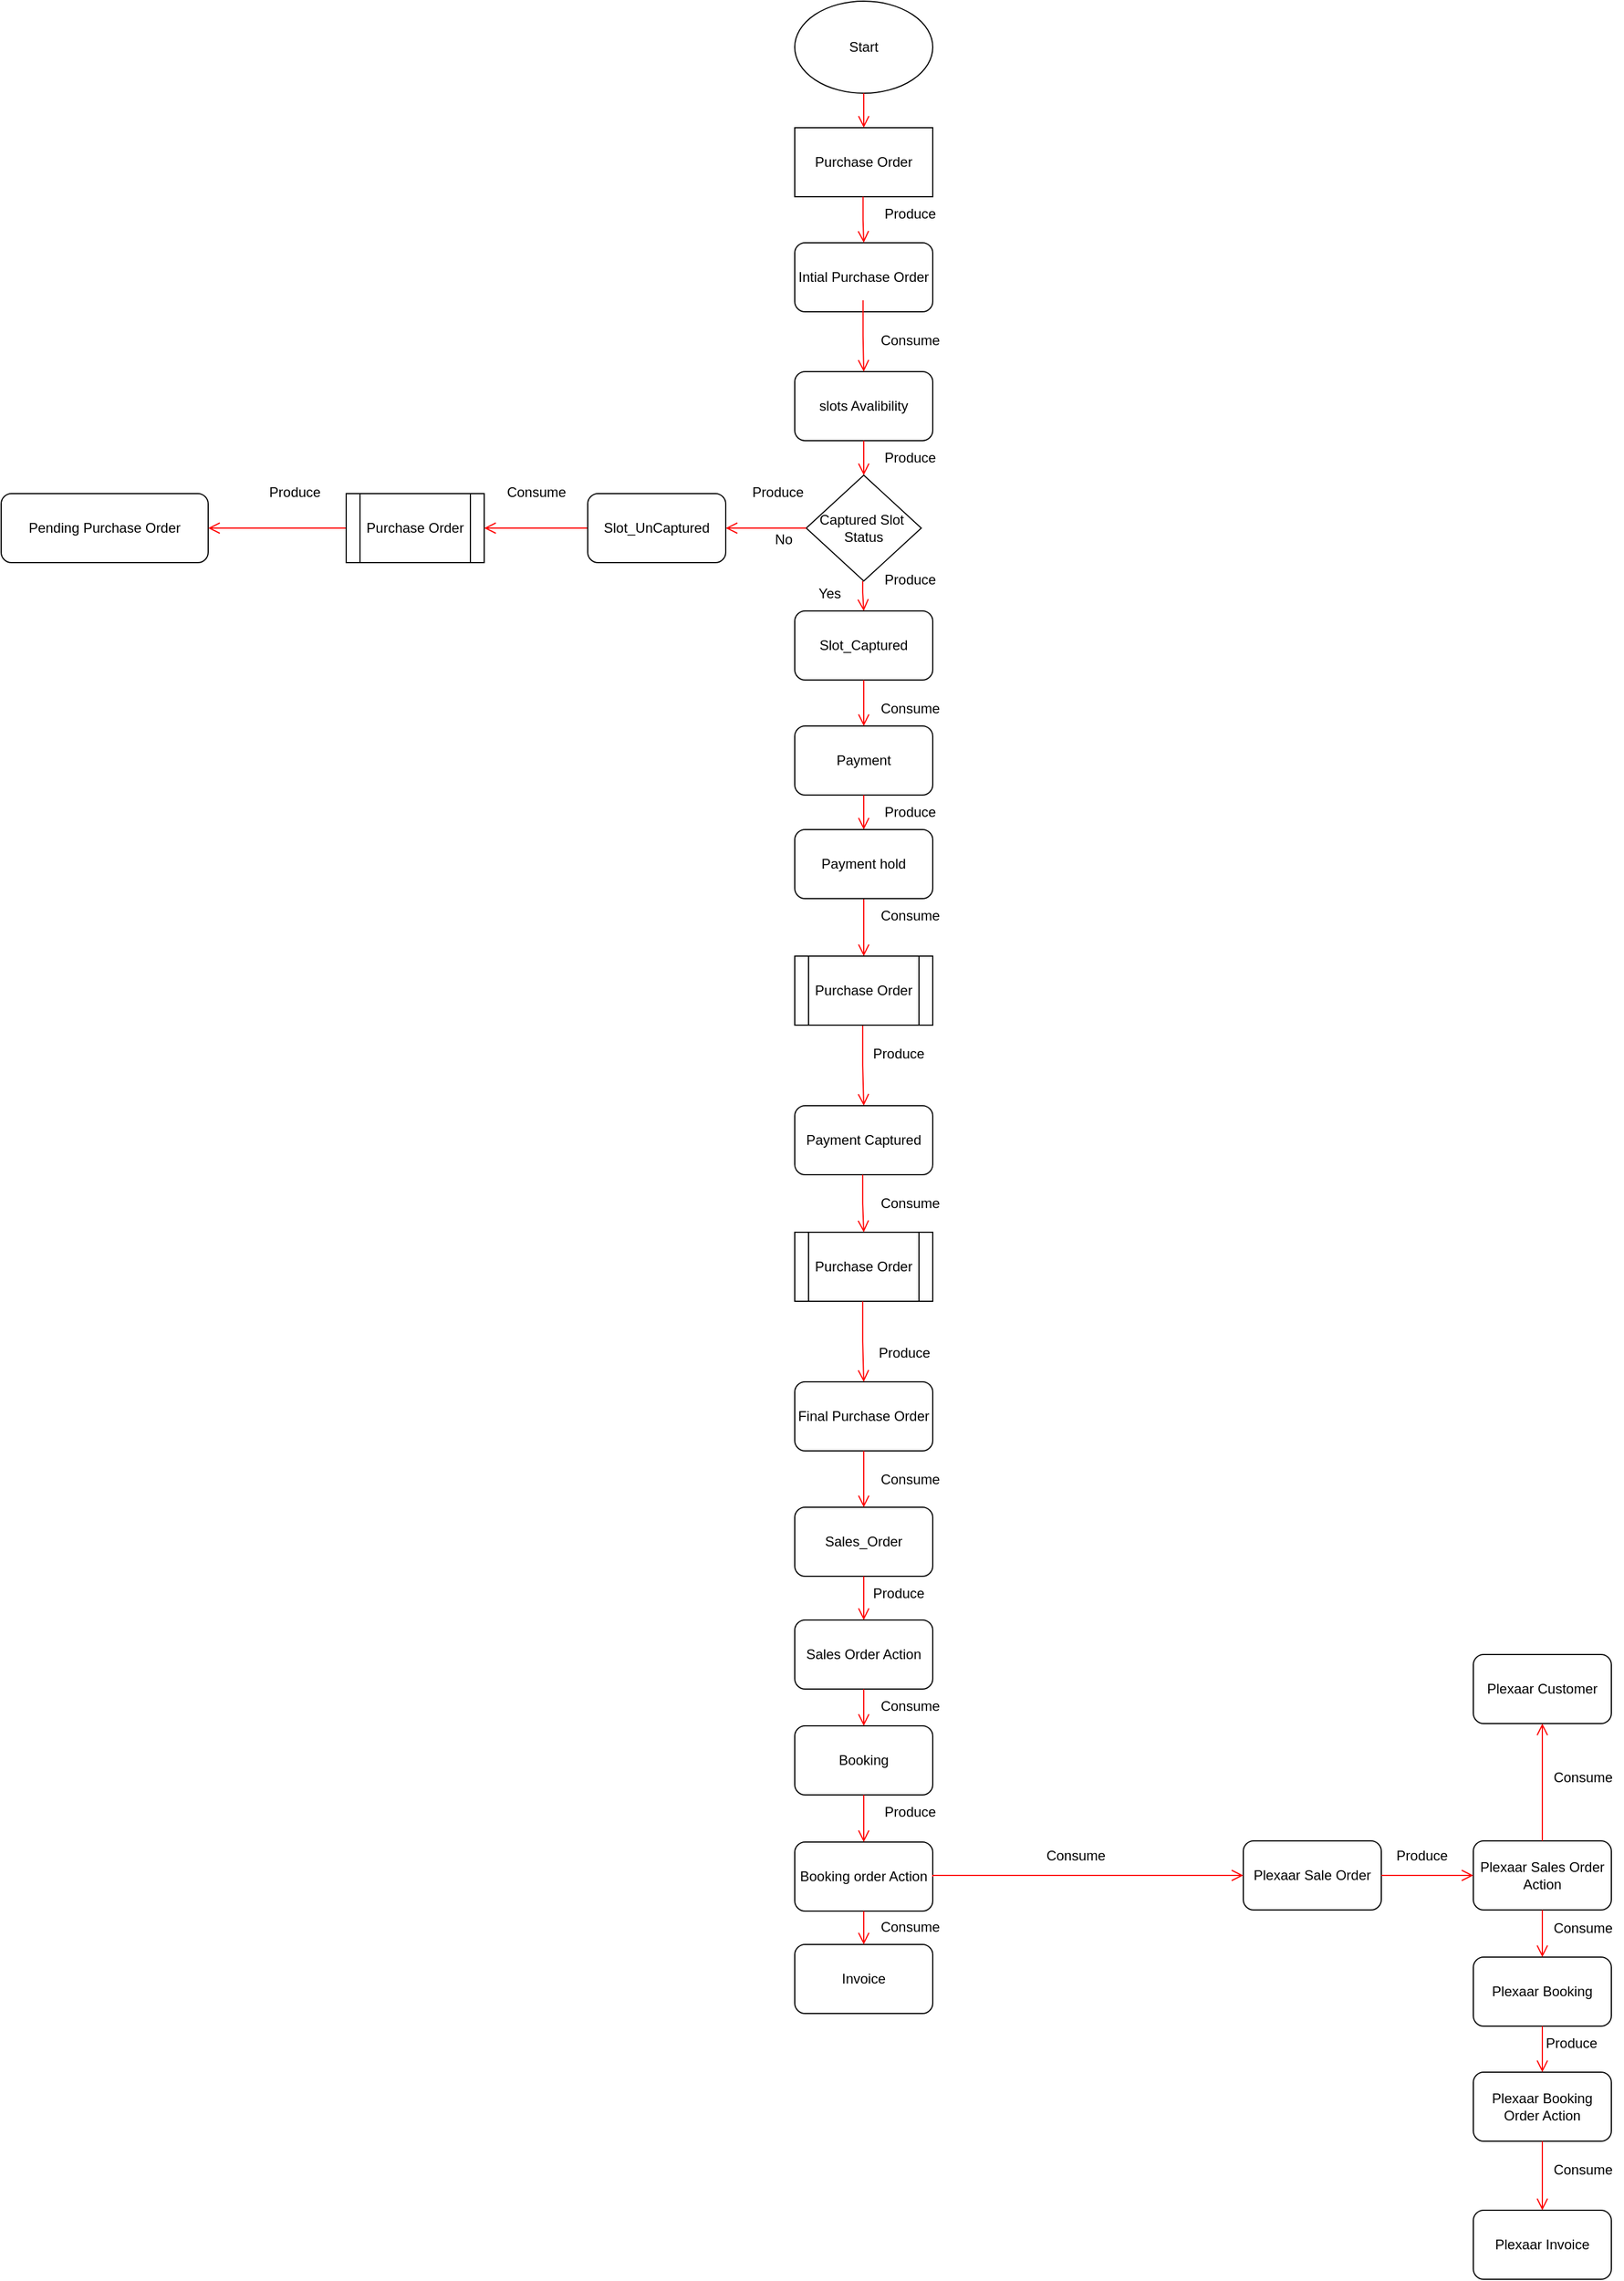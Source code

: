 <mxfile version="22.0.4" type="device">
  <diagram name="Page-1" id="e7e014a7-5840-1c2e-5031-d8a46d1fe8dd">
    <mxGraphModel dx="5569" dy="3056" grid="1" gridSize="10" guides="1" tooltips="1" connect="1" arrows="1" fold="1" page="1" pageScale="1" pageWidth="1169" pageHeight="826" background="none" math="0" shadow="0">
      <root>
        <mxCell id="0" />
        <mxCell id="1" parent="0" />
        <mxCell id="SyflD4wRQNZvbjh-Ypq2-5" value="Purchase Order" style="rounded=0;whiteSpace=wrap;html=1;" parent="1" vertex="1">
          <mxGeometry x="350" y="40" width="120" height="60" as="geometry" />
        </mxCell>
        <mxCell id="SyflD4wRQNZvbjh-Ypq2-14" value="slots Avalibility" style="rounded=1;whiteSpace=wrap;html=1;" parent="1" vertex="1">
          <mxGeometry x="350" y="252" width="120" height="60" as="geometry" />
        </mxCell>
        <mxCell id="SyflD4wRQNZvbjh-Ypq2-16" value="Plexaar Sale Order" style="rounded=1;whiteSpace=wrap;html=1;" parent="1" vertex="1">
          <mxGeometry x="740" y="1529" width="120" height="60" as="geometry" />
        </mxCell>
        <mxCell id="SyflD4wRQNZvbjh-Ypq2-17" value="Payment" style="rounded=1;whiteSpace=wrap;html=1;" parent="1" vertex="1">
          <mxGeometry x="350.0" y="560" width="120" height="60" as="geometry" />
        </mxCell>
        <mxCell id="SyflD4wRQNZvbjh-Ypq2-20" value="Booking" style="rounded=1;whiteSpace=wrap;html=1;" parent="1" vertex="1">
          <mxGeometry x="350" y="1429" width="120" height="60" as="geometry" />
        </mxCell>
        <mxCell id="SyflD4wRQNZvbjh-Ypq2-22" value="Invoice" style="rounded=1;whiteSpace=wrap;html=1;" parent="1" vertex="1">
          <mxGeometry x="350" y="1619" width="120" height="60" as="geometry" />
        </mxCell>
        <mxCell id="SyflD4wRQNZvbjh-Ypq2-24" value="Plexaar Booking" style="rounded=1;whiteSpace=wrap;html=1;" parent="1" vertex="1">
          <mxGeometry x="940" y="1630" width="120" height="60" as="geometry" />
        </mxCell>
        <mxCell id="SyflD4wRQNZvbjh-Ypq2-25" value="Plexaar Sales Order Action" style="rounded=1;whiteSpace=wrap;html=1;" parent="1" vertex="1">
          <mxGeometry x="940" y="1529" width="120" height="60" as="geometry" />
        </mxCell>
        <mxCell id="SyflD4wRQNZvbjh-Ypq2-27" value="Sales Order Action" style="rounded=1;whiteSpace=wrap;html=1;" parent="1" vertex="1">
          <mxGeometry x="350" y="1337" width="120" height="60" as="geometry" />
        </mxCell>
        <mxCell id="SyflD4wRQNZvbjh-Ypq2-49" value="" style="edgeStyle=elbowEdgeStyle;elbow=vertical;verticalAlign=bottom;endArrow=open;endSize=8;strokeColor=#FF0000;endFill=1;rounded=0;exitX=0.5;exitY=1;exitDx=0;exitDy=0;entryX=0.5;entryY=0;entryDx=0;entryDy=0;" parent="1" source="SyflD4wRQNZvbjh-Ypq2-25" target="SyflD4wRQNZvbjh-Ypq2-24" edge="1">
          <mxGeometry x="264.5" y="168" as="geometry">
            <mxPoint x="650" y="1779" as="targetPoint" />
            <mxPoint x="700" y="1769" as="sourcePoint" />
          </mxGeometry>
        </mxCell>
        <mxCell id="SyflD4wRQNZvbjh-Ypq2-54" value="Intial Purchase Order" style="rounded=1;whiteSpace=wrap;html=1;" parent="1" vertex="1">
          <mxGeometry x="350" y="140" width="120" height="60" as="geometry" />
        </mxCell>
        <mxCell id="SyflD4wRQNZvbjh-Ypq2-56" value="" style="edgeStyle=elbowEdgeStyle;elbow=vertical;verticalAlign=bottom;endArrow=open;endSize=8;strokeColor=#FF0000;endFill=1;rounded=0;exitX=0.5;exitY=1;exitDx=0;exitDy=0;" parent="1" target="vtjTlCgghnRF5awZLfUh-1" edge="1" source="SyflD4wRQNZvbjh-Ypq2-14">
          <mxGeometry x="264.5" y="168" as="geometry">
            <mxPoint x="409.88" y="323" as="targetPoint" />
            <mxPoint x="409.38" y="283" as="sourcePoint" />
          </mxGeometry>
        </mxCell>
        <mxCell id="SyflD4wRQNZvbjh-Ypq2-57" value="" style="edgeStyle=elbowEdgeStyle;elbow=vertical;verticalAlign=bottom;endArrow=open;endSize=8;strokeColor=#FF0000;endFill=1;rounded=0;entryX=0.5;entryY=0;entryDx=0;entryDy=0;" parent="1" edge="1" target="SyflD4wRQNZvbjh-Ypq2-14">
          <mxGeometry x="264.5" y="168" as="geometry">
            <mxPoint x="410" y="210" as="targetPoint" />
            <mxPoint x="409.38" y="190" as="sourcePoint" />
          </mxGeometry>
        </mxCell>
        <mxCell id="SyflD4wRQNZvbjh-Ypq2-58" value="" style="edgeStyle=elbowEdgeStyle;elbow=vertical;verticalAlign=bottom;endArrow=open;endSize=8;strokeColor=#FF0000;endFill=1;rounded=0;entryX=0.5;entryY=0;entryDx=0;entryDy=0;" parent="1" target="SyflD4wRQNZvbjh-Ypq2-54" edge="1">
          <mxGeometry x="264.5" y="168" as="geometry">
            <mxPoint x="409.88" y="140" as="targetPoint" />
            <mxPoint x="409.38" y="100" as="sourcePoint" />
          </mxGeometry>
        </mxCell>
        <mxCell id="SyflD4wRQNZvbjh-Ypq2-59" value="Produce" style="text;html=1;align=center;verticalAlign=middle;resizable=0;points=[];autosize=1;strokeColor=none;fillColor=none;" parent="1" vertex="1">
          <mxGeometry x="415" y="100" width="70" height="30" as="geometry" />
        </mxCell>
        <mxCell id="SyflD4wRQNZvbjh-Ypq2-60" value="Consume" style="text;html=1;align=center;verticalAlign=middle;resizable=0;points=[];autosize=1;strokeColor=none;fillColor=none;" parent="1" vertex="1">
          <mxGeometry x="415" y="210" width="70" height="30" as="geometry" />
        </mxCell>
        <mxCell id="SyflD4wRQNZvbjh-Ypq2-62" value="Plexaar Customer" style="rounded=1;whiteSpace=wrap;html=1;" parent="1" vertex="1">
          <mxGeometry x="940" y="1367" width="120" height="60" as="geometry" />
        </mxCell>
        <mxCell id="SyflD4wRQNZvbjh-Ypq2-63" value="Plexaar Invoice" style="rounded=1;whiteSpace=wrap;html=1;" parent="1" vertex="1">
          <mxGeometry x="940" y="1850" width="120" height="60" as="geometry" />
        </mxCell>
        <mxCell id="SyflD4wRQNZvbjh-Ypq2-64" value="Booking order Action" style="rounded=1;whiteSpace=wrap;html=1;" parent="1" vertex="1">
          <mxGeometry x="350" y="1530" width="120" height="60" as="geometry" />
        </mxCell>
        <mxCell id="SyflD4wRQNZvbjh-Ypq2-65" value="Sales_Order" style="rounded=1;whiteSpace=wrap;html=1;" parent="1" vertex="1">
          <mxGeometry x="350" y="1239" width="120" height="60" as="geometry" />
        </mxCell>
        <mxCell id="SyflD4wRQNZvbjh-Ypq2-66" value="Plexaar Booking Order Action" style="rounded=1;whiteSpace=wrap;html=1;" parent="1" vertex="1">
          <mxGeometry x="940" y="1730" width="120" height="60" as="geometry" />
        </mxCell>
        <mxCell id="SyflD4wRQNZvbjh-Ypq2-73" value="" style="edgeStyle=elbowEdgeStyle;elbow=vertical;verticalAlign=bottom;endArrow=open;endSize=8;strokeColor=#FF0000;endFill=1;rounded=0;entryX=0.5;entryY=0;entryDx=0;entryDy=0;exitX=0.5;exitY=1;exitDx=0;exitDy=0;" parent="1" source="SyflD4wRQNZvbjh-Ypq2-24" target="SyflD4wRQNZvbjh-Ypq2-66" edge="1">
          <mxGeometry x="264.5" y="168" as="geometry">
            <mxPoint x="845" y="1433" as="targetPoint" />
            <mxPoint x="915" y="1433" as="sourcePoint" />
            <Array as="points">
              <mxPoint x="995" y="1710" />
            </Array>
          </mxGeometry>
        </mxCell>
        <mxCell id="SyflD4wRQNZvbjh-Ypq2-74" value="" style="edgeStyle=elbowEdgeStyle;elbow=vertical;verticalAlign=bottom;endArrow=open;endSize=8;strokeColor=#FF0000;endFill=1;rounded=0;entryX=0;entryY=0.5;entryDx=0;entryDy=0;exitX=1;exitY=0.5;exitDx=0;exitDy=0;" parent="1" source="SyflD4wRQNZvbjh-Ypq2-16" target="SyflD4wRQNZvbjh-Ypq2-25" edge="1">
          <mxGeometry x="264.5" y="168" as="geometry">
            <mxPoint x="870" y="1449" as="targetPoint" />
            <mxPoint x="940" y="1449" as="sourcePoint" />
            <Array as="points">
              <mxPoint x="900" y="1559" />
            </Array>
          </mxGeometry>
        </mxCell>
        <mxCell id="SyflD4wRQNZvbjh-Ypq2-75" value="" style="edgeStyle=elbowEdgeStyle;elbow=vertical;verticalAlign=bottom;endArrow=open;endSize=8;strokeColor=#FF0000;endFill=1;rounded=0;entryX=0;entryY=0.5;entryDx=0;entryDy=0;exitX=1;exitY=0.5;exitDx=0;exitDy=0;" parent="1" source="SyflD4wRQNZvbjh-Ypq2-64" target="SyflD4wRQNZvbjh-Ypq2-16" edge="1">
          <mxGeometry x="264.5" y="168" as="geometry">
            <mxPoint x="575" y="1449" as="targetPoint" />
            <mxPoint x="645" y="1449" as="sourcePoint" />
            <Array as="points">
              <mxPoint x="610" y="1559" />
            </Array>
          </mxGeometry>
        </mxCell>
        <mxCell id="SyflD4wRQNZvbjh-Ypq2-76" value="" style="edgeStyle=elbowEdgeStyle;elbow=vertical;verticalAlign=bottom;endArrow=open;endSize=8;strokeColor=#FF0000;endFill=1;rounded=0;entryX=0.5;entryY=0;entryDx=0;entryDy=0;exitX=0.5;exitY=1;exitDx=0;exitDy=0;" parent="1" source="SyflD4wRQNZvbjh-Ypq2-64" target="SyflD4wRQNZvbjh-Ypq2-22" edge="1">
          <mxGeometry x="264.5" y="168" as="geometry">
            <mxPoint x="160" y="1619" as="targetPoint" />
            <mxPoint x="230" y="1619" as="sourcePoint" />
            <Array as="points">
              <mxPoint x="390" y="1609" />
            </Array>
          </mxGeometry>
        </mxCell>
        <mxCell id="SyflD4wRQNZvbjh-Ypq2-77" value="" style="edgeStyle=elbowEdgeStyle;elbow=vertical;verticalAlign=bottom;endArrow=open;endSize=8;strokeColor=#FF0000;endFill=1;rounded=0;entryX=0.5;entryY=0;entryDx=0;entryDy=0;exitX=0.5;exitY=1;exitDx=0;exitDy=0;" parent="1" source="SyflD4wRQNZvbjh-Ypq2-20" target="SyflD4wRQNZvbjh-Ypq2-64" edge="1">
          <mxGeometry x="264.5" y="168" as="geometry">
            <mxPoint x="130" y="1619" as="targetPoint" />
            <mxPoint x="200" y="1619" as="sourcePoint" />
            <Array as="points">
              <mxPoint x="430" y="1509" />
            </Array>
          </mxGeometry>
        </mxCell>
        <mxCell id="SyflD4wRQNZvbjh-Ypq2-78" value="" style="edgeStyle=elbowEdgeStyle;elbow=vertical;verticalAlign=bottom;endArrow=open;endSize=8;strokeColor=#FF0000;endFill=1;rounded=0;entryX=0.5;entryY=0;entryDx=0;entryDy=0;exitX=0.5;exitY=1;exitDx=0;exitDy=0;" parent="1" source="SyflD4wRQNZvbjh-Ypq2-27" target="SyflD4wRQNZvbjh-Ypq2-20" edge="1">
          <mxGeometry x="264.5" y="168" as="geometry">
            <mxPoint x="150" y="1299" as="targetPoint" />
            <mxPoint x="220" y="1299" as="sourcePoint" />
            <Array as="points" />
          </mxGeometry>
        </mxCell>
        <mxCell id="SyflD4wRQNZvbjh-Ypq2-79" value="" style="edgeStyle=elbowEdgeStyle;elbow=vertical;verticalAlign=bottom;endArrow=open;endSize=8;strokeColor=#FF0000;endFill=1;rounded=0;entryX=0.5;entryY=0;entryDx=0;entryDy=0;exitX=0.5;exitY=1;exitDx=0;exitDy=0;" parent="1" source="SyflD4wRQNZvbjh-Ypq2-65" target="SyflD4wRQNZvbjh-Ypq2-27" edge="1">
          <mxGeometry x="264.5" y="168" as="geometry">
            <mxPoint x="160" y="1309" as="targetPoint" />
            <mxPoint x="230" y="1309" as="sourcePoint" />
            <Array as="points" />
          </mxGeometry>
        </mxCell>
        <mxCell id="SyflD4wRQNZvbjh-Ypq2-85" value="Produce" style="text;html=1;align=center;verticalAlign=middle;resizable=0;points=[];autosize=1;strokeColor=none;fillColor=none;" parent="1" vertex="1">
          <mxGeometry x="405" y="1299" width="70" height="30" as="geometry" />
        </mxCell>
        <mxCell id="SyflD4wRQNZvbjh-Ypq2-86" value="Consume" style="text;html=1;align=center;verticalAlign=middle;resizable=0;points=[];autosize=1;strokeColor=none;fillColor=none;" parent="1" vertex="1">
          <mxGeometry x="415" y="1397" width="70" height="30" as="geometry" />
        </mxCell>
        <mxCell id="SyflD4wRQNZvbjh-Ypq2-87" value="Produce" style="text;html=1;align=center;verticalAlign=middle;resizable=0;points=[];autosize=1;strokeColor=none;fillColor=none;" parent="1" vertex="1">
          <mxGeometry x="415" y="1489" width="70" height="30" as="geometry" />
        </mxCell>
        <mxCell id="SyflD4wRQNZvbjh-Ypq2-88" value="Consume" style="text;html=1;align=center;verticalAlign=middle;resizable=0;points=[];autosize=1;strokeColor=none;fillColor=none;" parent="1" vertex="1">
          <mxGeometry x="415" y="1589" width="70" height="30" as="geometry" />
        </mxCell>
        <mxCell id="SyflD4wRQNZvbjh-Ypq2-89" value="Consume" style="text;html=1;align=center;verticalAlign=middle;resizable=0;points=[];autosize=1;strokeColor=none;fillColor=none;" parent="1" vertex="1">
          <mxGeometry x="559" y="1527" width="70" height="30" as="geometry" />
        </mxCell>
        <mxCell id="SyflD4wRQNZvbjh-Ypq2-90" value="Produce" style="text;html=1;align=center;verticalAlign=middle;resizable=0;points=[];autosize=1;strokeColor=none;fillColor=none;" parent="1" vertex="1">
          <mxGeometry x="860" y="1527" width="70" height="30" as="geometry" />
        </mxCell>
        <mxCell id="SyflD4wRQNZvbjh-Ypq2-92" value="Produce" style="text;html=1;align=center;verticalAlign=middle;resizable=0;points=[];autosize=1;strokeColor=none;fillColor=none;" parent="1" vertex="1">
          <mxGeometry x="990" y="1690" width="70" height="30" as="geometry" />
        </mxCell>
        <mxCell id="SyflD4wRQNZvbjh-Ypq2-98" value="" style="edgeStyle=elbowEdgeStyle;elbow=vertical;verticalAlign=bottom;endArrow=open;endSize=8;strokeColor=#FF0000;endFill=1;rounded=0;entryX=0.5;entryY=1;entryDx=0;entryDy=0;exitX=0.5;exitY=0;exitDx=0;exitDy=0;" parent="1" source="SyflD4wRQNZvbjh-Ypq2-25" target="SyflD4wRQNZvbjh-Ypq2-62" edge="1">
          <mxGeometry x="264.5" y="168" as="geometry">
            <mxPoint x="870" y="1464" as="targetPoint" />
            <mxPoint x="940" y="1464" as="sourcePoint" />
            <Array as="points">
              <mxPoint x="1000" y="1454" />
            </Array>
          </mxGeometry>
        </mxCell>
        <mxCell id="SyflD4wRQNZvbjh-Ypq2-99" value="" style="edgeStyle=elbowEdgeStyle;elbow=vertical;verticalAlign=bottom;endArrow=open;endSize=8;strokeColor=#FF0000;endFill=1;rounded=0;entryX=0.5;entryY=0;entryDx=0;entryDy=0;exitX=0.5;exitY=1;exitDx=0;exitDy=0;" parent="1" source="SyflD4wRQNZvbjh-Ypq2-66" target="SyflD4wRQNZvbjh-Ypq2-63" edge="1">
          <mxGeometry x="264.5" y="168" as="geometry">
            <mxPoint x="925" y="1553" as="targetPoint" />
            <mxPoint x="995" y="1553" as="sourcePoint" />
            <Array as="points" />
          </mxGeometry>
        </mxCell>
        <mxCell id="SyflD4wRQNZvbjh-Ypq2-100" value="Consume" style="text;html=1;align=center;verticalAlign=middle;resizable=0;points=[];autosize=1;strokeColor=none;fillColor=none;" parent="1" vertex="1">
          <mxGeometry x="1000" y="1800" width="70" height="30" as="geometry" />
        </mxCell>
        <mxCell id="SyflD4wRQNZvbjh-Ypq2-106" value="Pending Purchase Order" style="rounded=1;whiteSpace=wrap;html=1;" parent="1" vertex="1">
          <mxGeometry x="-340" y="358" width="180" height="60" as="geometry" />
        </mxCell>
        <mxCell id="vtjTlCgghnRF5awZLfUh-1" value="Captured Slot&amp;nbsp;&lt;br&gt;Status" style="rhombus;whiteSpace=wrap;html=1;" parent="1" vertex="1">
          <mxGeometry x="360" y="342" width="100" height="92" as="geometry" />
        </mxCell>
        <mxCell id="Ct7cLnX1y5oLwAJK4TMH-7" value="" style="edgeStyle=elbowEdgeStyle;elbow=vertical;verticalAlign=bottom;endArrow=open;endSize=8;strokeColor=#FF0000;endFill=1;rounded=0;exitX=0;exitY=0.5;exitDx=0;exitDy=0;entryX=1;entryY=0.5;entryDx=0;entryDy=0;" parent="1" source="vtjTlCgghnRF5awZLfUh-1" target="T-NyM37HnUl7jmyONF7y-9" edge="1">
          <mxGeometry x="264.5" y="168" as="geometry">
            <mxPoint x="300" y="380" as="targetPoint" />
            <mxPoint x="250" y="348" as="sourcePoint" />
          </mxGeometry>
        </mxCell>
        <mxCell id="Ct7cLnX1y5oLwAJK4TMH-8" value="" style="edgeStyle=elbowEdgeStyle;elbow=vertical;verticalAlign=bottom;endArrow=open;endSize=8;strokeColor=#FF0000;endFill=1;rounded=0;entryX=0.5;entryY=0;entryDx=0;entryDy=0;" parent="1" target="Ct7cLnX1y5oLwAJK4TMH-34" edge="1">
          <mxGeometry x="264.5" y="168" as="geometry">
            <mxPoint x="409.71" y="885" as="targetPoint" />
            <mxPoint x="409.09" y="820" as="sourcePoint" />
          </mxGeometry>
        </mxCell>
        <mxCell id="Ct7cLnX1y5oLwAJK4TMH-9" value="" style="edgeStyle=elbowEdgeStyle;elbow=vertical;verticalAlign=bottom;endArrow=open;endSize=8;strokeColor=#FF0000;endFill=1;rounded=0;entryX=0.5;entryY=0;entryDx=0;entryDy=0;" parent="1" edge="1" target="Ct7cLnX1y5oLwAJK4TMH-24" source="SyflD4wRQNZvbjh-Ypq2-11">
          <mxGeometry x="264.5" y="168" as="geometry">
            <mxPoint x="409.71" y="755" as="targetPoint" />
            <mxPoint x="409.09" y="690" as="sourcePoint" />
          </mxGeometry>
        </mxCell>
        <mxCell id="Ct7cLnX1y5oLwAJK4TMH-10" value="" style="edgeStyle=elbowEdgeStyle;elbow=vertical;verticalAlign=bottom;endArrow=open;endSize=8;strokeColor=#FF0000;endFill=1;rounded=0;exitX=0.5;exitY=1;exitDx=0;exitDy=0;entryX=0.5;entryY=0;entryDx=0;entryDy=0;" parent="1" edge="1" target="SyflD4wRQNZvbjh-Ypq2-11" source="SyflD4wRQNZvbjh-Ypq2-17">
          <mxGeometry x="264.5" y="168" as="geometry">
            <mxPoint x="410" y="630" as="targetPoint" />
            <mxPoint x="410" y="580" as="sourcePoint" />
          </mxGeometry>
        </mxCell>
        <mxCell id="Ct7cLnX1y5oLwAJK4TMH-11" value="" style="edgeStyle=elbowEdgeStyle;elbow=vertical;verticalAlign=bottom;endArrow=open;endSize=8;strokeColor=#FF0000;endFill=1;rounded=0;exitX=0;exitY=0.5;exitDx=0;exitDy=0;entryX=1;entryY=0.5;entryDx=0;entryDy=0;" parent="1" source="Ct7cLnX1y5oLwAJK4TMH-21" target="SyflD4wRQNZvbjh-Ypq2-106" edge="1">
          <mxGeometry x="264.5" y="168" as="geometry">
            <mxPoint x="110.62" y="493" as="targetPoint" />
            <mxPoint x="110" y="428" as="sourcePoint" />
          </mxGeometry>
        </mxCell>
        <mxCell id="Ct7cLnX1y5oLwAJK4TMH-12" value="" style="edgeStyle=elbowEdgeStyle;elbow=vertical;verticalAlign=bottom;endArrow=open;endSize=8;strokeColor=#FF0000;endFill=1;rounded=0;entryX=0.5;entryY=0;entryDx=0;entryDy=0;" parent="1" edge="1" target="T-NyM37HnUl7jmyONF7y-1">
          <mxGeometry x="264.5" y="168" as="geometry">
            <mxPoint x="409.71" y="499" as="targetPoint" />
            <mxPoint x="409.09" y="434" as="sourcePoint" />
            <Array as="points">
              <mxPoint x="399.09" y="444" />
            </Array>
          </mxGeometry>
        </mxCell>
        <mxCell id="Ct7cLnX1y5oLwAJK4TMH-16" value="Start" style="ellipse;whiteSpace=wrap;html=1;" parent="1" vertex="1">
          <mxGeometry x="350" y="-70" width="120" height="80" as="geometry" />
        </mxCell>
        <mxCell id="Ct7cLnX1y5oLwAJK4TMH-19" value="Purchase Order" style="shape=process;whiteSpace=wrap;html=1;backgroundOutline=1;" parent="1" vertex="1">
          <mxGeometry x="350" y="1000" width="120" height="60" as="geometry" />
        </mxCell>
        <mxCell id="Ct7cLnX1y5oLwAJK4TMH-21" value="Purchase Order" style="shape=process;whiteSpace=wrap;html=1;backgroundOutline=1;" parent="1" vertex="1">
          <mxGeometry x="-40" y="358" width="120" height="60" as="geometry" />
        </mxCell>
        <mxCell id="Ct7cLnX1y5oLwAJK4TMH-22" value="No" style="text;html=1;align=center;verticalAlign=middle;resizable=0;points=[];autosize=1;strokeColor=none;fillColor=none;" parent="1" vertex="1">
          <mxGeometry x="320" y="383" width="40" height="30" as="geometry" />
        </mxCell>
        <mxCell id="Ct7cLnX1y5oLwAJK4TMH-23" value="Yes" style="text;html=1;align=center;verticalAlign=middle;resizable=0;points=[];autosize=1;strokeColor=none;fillColor=none;" parent="1" vertex="1">
          <mxGeometry x="360" y="430" width="40" height="30" as="geometry" />
        </mxCell>
        <mxCell id="Ct7cLnX1y5oLwAJK4TMH-24" value="Purchase Order" style="shape=process;whiteSpace=wrap;html=1;backgroundOutline=1;" parent="1" vertex="1">
          <mxGeometry x="350" y="760" width="120" height="60" as="geometry" />
        </mxCell>
        <mxCell id="Ct7cLnX1y5oLwAJK4TMH-34" value="Payment Captured" style="rounded=1;whiteSpace=wrap;html=1;" parent="1" vertex="1">
          <mxGeometry x="350" y="890" width="120" height="60" as="geometry" />
        </mxCell>
        <mxCell id="Ct7cLnX1y5oLwAJK4TMH-35" value="Final Purchase Order" style="rounded=1;whiteSpace=wrap;html=1;" parent="1" vertex="1">
          <mxGeometry x="350" y="1130" width="120" height="60" as="geometry" />
        </mxCell>
        <mxCell id="Ct7cLnX1y5oLwAJK4TMH-39" value="" style="edgeStyle=elbowEdgeStyle;elbow=horizontal;verticalAlign=bottom;endArrow=open;endSize=8;strokeColor=#FF0000;endFill=1;rounded=0;entryX=0.5;entryY=0;entryDx=0;entryDy=0;" parent="1" target="SyflD4wRQNZvbjh-Ypq2-65" edge="1">
          <mxGeometry x="264.5" y="168" as="geometry">
            <mxPoint x="415" y="1240" as="targetPoint" />
            <mxPoint x="410" y="1190" as="sourcePoint" />
          </mxGeometry>
        </mxCell>
        <mxCell id="Ct7cLnX1y5oLwAJK4TMH-40" value="" style="edgeStyle=elbowEdgeStyle;elbow=vertical;verticalAlign=bottom;endArrow=open;endSize=8;strokeColor=#FF0000;endFill=1;rounded=0;entryX=0.5;entryY=0;entryDx=0;entryDy=0;exitX=0.5;exitY=1;exitDx=0;exitDy=0;" parent="1" source="Ct7cLnX1y5oLwAJK4TMH-16" target="SyflD4wRQNZvbjh-Ypq2-5" edge="1">
          <mxGeometry x="264.5" y="168" as="geometry">
            <mxPoint x="630.91" y="140" as="targetPoint" />
            <mxPoint x="620" y="20" as="sourcePoint" />
          </mxGeometry>
        </mxCell>
        <mxCell id="Ct7cLnX1y5oLwAJK4TMH-41" value="" style="edgeStyle=elbowEdgeStyle;elbow=vertical;verticalAlign=bottom;endArrow=open;endSize=8;strokeColor=#FF0000;endFill=1;rounded=0;entryX=0.5;entryY=0;entryDx=0;entryDy=0;" parent="1" edge="1">
          <mxGeometry x="264.5" y="168" as="geometry">
            <mxPoint x="410" y="1130" as="targetPoint" />
            <mxPoint x="409.09" y="1060" as="sourcePoint" />
          </mxGeometry>
        </mxCell>
        <mxCell id="Ct7cLnX1y5oLwAJK4TMH-42" value="" style="edgeStyle=elbowEdgeStyle;elbow=vertical;verticalAlign=bottom;endArrow=open;endSize=8;strokeColor=#FF0000;endFill=1;rounded=0;entryX=0.5;entryY=0;entryDx=0;entryDy=0;" parent="1" target="Ct7cLnX1y5oLwAJK4TMH-19" edge="1">
          <mxGeometry x="264.5" y="168" as="geometry">
            <mxPoint x="410" y="1020" as="targetPoint" />
            <mxPoint x="409.09" y="950" as="sourcePoint" />
          </mxGeometry>
        </mxCell>
        <mxCell id="Ct7cLnX1y5oLwAJK4TMH-45" value="Consume" style="text;html=1;align=center;verticalAlign=middle;resizable=0;points=[];autosize=1;strokeColor=none;fillColor=none;" parent="1" vertex="1">
          <mxGeometry x="1000" y="1459" width="70" height="30" as="geometry" />
        </mxCell>
        <mxCell id="Ct7cLnX1y5oLwAJK4TMH-46" value="Consume" style="text;html=1;align=center;verticalAlign=middle;resizable=0;points=[];autosize=1;strokeColor=none;fillColor=none;" parent="1" vertex="1">
          <mxGeometry x="1000" y="1590" width="70" height="30" as="geometry" />
        </mxCell>
        <mxCell id="Ct7cLnX1y5oLwAJK4TMH-49" value="Produce" style="text;html=1;align=center;verticalAlign=middle;resizable=0;points=[];autosize=1;strokeColor=none;fillColor=none;" parent="1" vertex="1">
          <mxGeometry x="415" y="620" width="70" height="30" as="geometry" />
        </mxCell>
        <mxCell id="Ct7cLnX1y5oLwAJK4TMH-50" value="Produce" style="text;html=1;align=center;verticalAlign=middle;resizable=0;points=[];autosize=1;strokeColor=none;fillColor=none;" parent="1" vertex="1">
          <mxGeometry x="-120" y="342" width="70" height="30" as="geometry" />
        </mxCell>
        <mxCell id="Ct7cLnX1y5oLwAJK4TMH-51" value="Produce" style="text;html=1;align=center;verticalAlign=middle;resizable=0;points=[];autosize=1;strokeColor=none;fillColor=none;" parent="1" vertex="1">
          <mxGeometry x="415" y="312" width="70" height="30" as="geometry" />
        </mxCell>
        <mxCell id="Ct7cLnX1y5oLwAJK4TMH-53" value="Produce" style="text;html=1;align=center;verticalAlign=middle;resizable=0;points=[];autosize=1;strokeColor=none;fillColor=none;" parent="1" vertex="1">
          <mxGeometry x="300" y="342" width="70" height="30" as="geometry" />
        </mxCell>
        <mxCell id="Ct7cLnX1y5oLwAJK4TMH-54" value="Consume" style="text;html=1;align=center;verticalAlign=middle;resizable=0;points=[];autosize=1;strokeColor=none;fillColor=none;" parent="1" vertex="1">
          <mxGeometry x="415" y="960" width="70" height="30" as="geometry" />
        </mxCell>
        <mxCell id="Ct7cLnX1y5oLwAJK4TMH-55" value="Consume" style="text;html=1;align=center;verticalAlign=middle;resizable=0;points=[];autosize=1;strokeColor=none;fillColor=none;" parent="1" vertex="1">
          <mxGeometry x="415" y="1200" width="70" height="30" as="geometry" />
        </mxCell>
        <mxCell id="Ct7cLnX1y5oLwAJK4TMH-56" value="Produce" style="text;html=1;align=center;verticalAlign=middle;resizable=0;points=[];autosize=1;strokeColor=none;fillColor=none;" parent="1" vertex="1">
          <mxGeometry x="415" y="418" width="70" height="30" as="geometry" />
        </mxCell>
        <mxCell id="Ct7cLnX1y5oLwAJK4TMH-57" value="Consume" style="text;html=1;align=center;verticalAlign=middle;resizable=0;points=[];autosize=1;strokeColor=none;fillColor=none;" parent="1" vertex="1">
          <mxGeometry x="415" y="710" width="70" height="30" as="geometry" />
        </mxCell>
        <mxCell id="Ct7cLnX1y5oLwAJK4TMH-59" value="Produce" style="text;html=1;align=center;verticalAlign=middle;resizable=0;points=[];autosize=1;strokeColor=none;fillColor=none;" parent="1" vertex="1">
          <mxGeometry x="410" y="1090" width="70" height="30" as="geometry" />
        </mxCell>
        <mxCell id="Ct7cLnX1y5oLwAJK4TMH-60" value="Produce" style="text;html=1;align=center;verticalAlign=middle;resizable=0;points=[];autosize=1;strokeColor=none;fillColor=none;" parent="1" vertex="1">
          <mxGeometry x="405" y="830" width="70" height="30" as="geometry" />
        </mxCell>
        <mxCell id="T-NyM37HnUl7jmyONF7y-1" value="Slot_Captured" style="rounded=1;whiteSpace=wrap;html=1;" vertex="1" parent="1">
          <mxGeometry x="350.0" y="460" width="120" height="60" as="geometry" />
        </mxCell>
        <mxCell id="T-NyM37HnUl7jmyONF7y-2" value="" style="edgeStyle=elbowEdgeStyle;elbow=vertical;verticalAlign=bottom;endArrow=open;endSize=8;strokeColor=#FF0000;endFill=1;rounded=0;entryX=0.5;entryY=0;entryDx=0;entryDy=0;exitX=0.5;exitY=1;exitDx=0;exitDy=0;" edge="1" parent="1" source="T-NyM37HnUl7jmyONF7y-1" target="SyflD4wRQNZvbjh-Ypq2-17">
          <mxGeometry x="264.5" y="168" as="geometry">
            <mxPoint x="150.91" y="620" as="targetPoint" />
            <mxPoint x="150" y="550" as="sourcePoint" />
          </mxGeometry>
        </mxCell>
        <mxCell id="T-NyM37HnUl7jmyONF7y-5" value="" style="edgeStyle=elbowEdgeStyle;elbow=vertical;verticalAlign=bottom;endArrow=open;endSize=8;strokeColor=#FF0000;endFill=1;rounded=0;entryX=1;entryY=0.5;entryDx=0;entryDy=0;exitX=0;exitY=0.5;exitDx=0;exitDy=0;" edge="1" parent="1" source="T-NyM37HnUl7jmyONF7y-9" target="Ct7cLnX1y5oLwAJK4TMH-21">
          <mxGeometry x="264.5" y="168" as="geometry">
            <mxPoint x="200.91" y="620" as="targetPoint" />
            <mxPoint x="200" y="550" as="sourcePoint" />
          </mxGeometry>
        </mxCell>
        <mxCell id="T-NyM37HnUl7jmyONF7y-7" value="Consume" style="text;html=1;align=center;verticalAlign=middle;resizable=0;points=[];autosize=1;strokeColor=none;fillColor=none;" vertex="1" parent="1">
          <mxGeometry x="415" y="530" width="70" height="30" as="geometry" />
        </mxCell>
        <mxCell id="T-NyM37HnUl7jmyONF7y-8" value="Consume" style="text;html=1;align=center;verticalAlign=middle;resizable=0;points=[];autosize=1;strokeColor=none;fillColor=none;" vertex="1" parent="1">
          <mxGeometry x="90" y="342" width="70" height="30" as="geometry" />
        </mxCell>
        <mxCell id="T-NyM37HnUl7jmyONF7y-9" value="Slot_UnCaptured" style="rounded=1;whiteSpace=wrap;html=1;" vertex="1" parent="1">
          <mxGeometry x="170.0" y="358" width="120" height="60" as="geometry" />
        </mxCell>
        <mxCell id="T-NyM37HnUl7jmyONF7y-14" value="" style="edgeStyle=elbowEdgeStyle;elbow=vertical;verticalAlign=bottom;endArrow=open;endSize=8;strokeColor=#FF0000;endFill=1;rounded=0" edge="1" parent="1" target="SyflD4wRQNZvbjh-Ypq2-11">
          <mxGeometry x="264.5" y="168" as="geometry">
            <mxPoint x="409.71" y="755" as="targetPoint" />
            <mxPoint x="409.09" y="690" as="sourcePoint" />
          </mxGeometry>
        </mxCell>
        <mxCell id="SyflD4wRQNZvbjh-Ypq2-11" value="Payment hold" style="rounded=1;whiteSpace=wrap;html=1;" parent="1" vertex="1">
          <mxGeometry x="350" y="650" width="120" height="60" as="geometry" />
        </mxCell>
      </root>
    </mxGraphModel>
  </diagram>
</mxfile>
